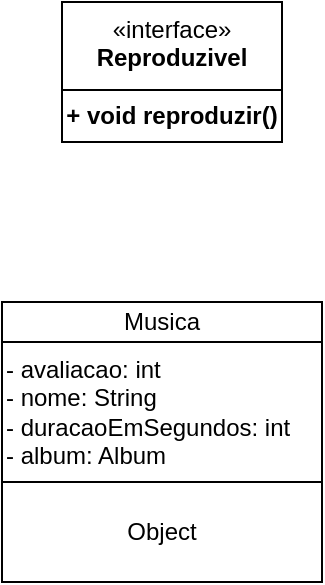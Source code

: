 <mxfile version="24.4.0" type="github">
  <diagram id="C5RBs43oDa-KdzZeNtuy" name="Page-1">
    <mxGraphModel dx="600" dy="318" grid="1" gridSize="10" guides="1" tooltips="1" connect="1" arrows="1" fold="1" page="1" pageScale="1" pageWidth="827" pageHeight="1169" math="0" shadow="0">
      <root>
        <mxCell id="WIyWlLk6GJQsqaUBKTNV-0" />
        <mxCell id="WIyWlLk6GJQsqaUBKTNV-1" parent="WIyWlLk6GJQsqaUBKTNV-0" />
        <mxCell id="Lblr3T40qyReS1h45b-M-0" value="«interface»&lt;br&gt;&lt;b&gt;Reproduzivel&lt;/b&gt;&lt;div&gt;&lt;b&gt;&lt;br&gt;&lt;/b&gt;&lt;/div&gt;&lt;div&gt;&lt;b&gt;+ void reproduzir()&lt;/b&gt;&lt;/div&gt;" style="html=1;whiteSpace=wrap;" vertex="1" parent="WIyWlLk6GJQsqaUBKTNV-1">
          <mxGeometry x="210" y="50" width="110" height="70" as="geometry" />
        </mxCell>
        <mxCell id="Lblr3T40qyReS1h45b-M-2" value="" style="line;strokeWidth=1;fillColor=none;align=left;verticalAlign=middle;spacingTop=-1;spacingLeft=3;spacingRight=3;rotatable=0;labelPosition=right;points=[];portConstraint=eastwest;strokeColor=inherit;" vertex="1" parent="WIyWlLk6GJQsqaUBKTNV-1">
          <mxGeometry x="210" y="90" width="110" height="8" as="geometry" />
        </mxCell>
        <mxCell id="Lblr3T40qyReS1h45b-M-13" value="Musica" style="html=1;whiteSpace=wrap;" vertex="1" parent="WIyWlLk6GJQsqaUBKTNV-1">
          <mxGeometry x="180" y="200" width="160" height="20" as="geometry" />
        </mxCell>
        <mxCell id="Lblr3T40qyReS1h45b-M-14" value="- avaliacao: int&lt;div&gt;- nome: String&lt;/div&gt;&lt;div&gt;- duracaoEmSegundos: int&lt;/div&gt;&lt;div&gt;- album: Album&lt;/div&gt;" style="html=1;whiteSpace=wrap;align=left;" vertex="1" parent="WIyWlLk6GJQsqaUBKTNV-1">
          <mxGeometry x="180" y="220" width="160" height="70" as="geometry" />
        </mxCell>
        <mxCell id="Lblr3T40qyReS1h45b-M-15" value="Object" style="html=1;whiteSpace=wrap;" vertex="1" parent="WIyWlLk6GJQsqaUBKTNV-1">
          <mxGeometry x="180" y="290" width="160" height="50" as="geometry" />
        </mxCell>
      </root>
    </mxGraphModel>
  </diagram>
</mxfile>
